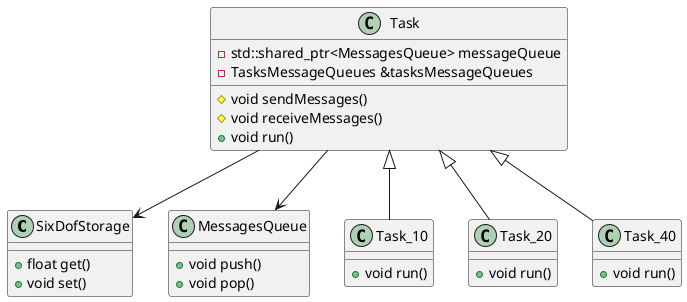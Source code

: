 @startuml

class SixDofStorage {
    + float get()
    + void set()
}

class MessagesQueue {
    + void push()
    + void pop()
}

class Task {
    - std::shared_ptr<MessagesQueue> messageQueue
    - TasksMessageQueues &tasksMessageQueues
    # void sendMessages()
    # void receiveMessages()
    + void run()
}

class Task_10 {
    + void run()
}

class Task_20 {
    + void run()
}

class Task_40 {
    + void run()
}

Task <|-- Task_10
Task <|-- Task_20
Task <|-- Task_40

Task --> SixDofStorage
Task --> MessagesQueue

@enduml
